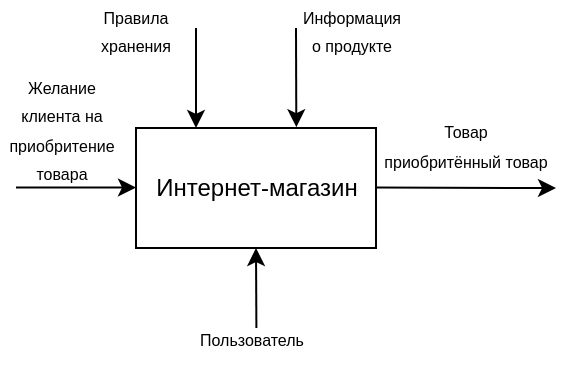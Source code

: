 <mxfile version="22.1.11" type="device">
  <diagram name="Page-1" id="e7e014a7-5840-1c2e-5031-d8a46d1fe8dd">
    <mxGraphModel dx="478" dy="246" grid="1" gridSize="10" guides="1" tooltips="1" connect="1" arrows="1" fold="1" page="1" pageScale="1" pageWidth="1169" pageHeight="826" background="none" math="0" shadow="0">
      <root>
        <mxCell id="0" />
        <mxCell id="1" parent="0" />
        <mxCell id="Iisope9N4qdOLBIXsUHn-41" value="" style="rounded=0;whiteSpace=wrap;html=1;" parent="1" vertex="1">
          <mxGeometry x="520" y="470" width="120" height="60" as="geometry" />
        </mxCell>
        <mxCell id="Iisope9N4qdOLBIXsUHn-42" value="Интернет-магазин&lt;br&gt;" style="text;html=1;strokeColor=none;fillColor=none;align=center;verticalAlign=middle;whiteSpace=wrap;rounded=0;" parent="1" vertex="1">
          <mxGeometry x="512.5" y="485" width="135" height="30" as="geometry" />
        </mxCell>
        <mxCell id="Iisope9N4qdOLBIXsUHn-44" value="" style="endArrow=classic;html=1;rounded=0;entryX=0;entryY=0.167;entryDx=0;entryDy=0;entryPerimeter=0;" parent="1" edge="1">
          <mxGeometry width="50" height="50" relative="1" as="geometry">
            <mxPoint x="460" y="499.76" as="sourcePoint" />
            <mxPoint x="520" y="499.78" as="targetPoint" />
          </mxGeometry>
        </mxCell>
        <mxCell id="Iisope9N4qdOLBIXsUHn-46" value="" style="endArrow=classic;html=1;rounded=0;entryX=0.25;entryY=0;entryDx=0;entryDy=0;" parent="1" target="Iisope9N4qdOLBIXsUHn-41" edge="1">
          <mxGeometry width="50" height="50" relative="1" as="geometry">
            <mxPoint x="550" y="420" as="sourcePoint" />
            <mxPoint x="580" y="420" as="targetPoint" />
          </mxGeometry>
        </mxCell>
        <mxCell id="Iisope9N4qdOLBIXsUHn-47" value="" style="endArrow=classic;html=1;rounded=0;entryX=0.668;entryY=-0.007;entryDx=0;entryDy=0;entryPerimeter=0;" parent="1" target="Iisope9N4qdOLBIXsUHn-41" edge="1">
          <mxGeometry width="50" height="50" relative="1" as="geometry">
            <mxPoint x="600" y="420" as="sourcePoint" />
            <mxPoint x="660" y="420" as="targetPoint" />
          </mxGeometry>
        </mxCell>
        <mxCell id="Iisope9N4qdOLBIXsUHn-50" value="" style="endArrow=classic;html=1;rounded=0;" parent="1" edge="1">
          <mxGeometry width="50" height="50" relative="1" as="geometry">
            <mxPoint x="640" y="499.8" as="sourcePoint" />
            <mxPoint x="730" y="500" as="targetPoint" />
          </mxGeometry>
        </mxCell>
        <mxCell id="Iisope9N4qdOLBIXsUHn-51" value="&lt;font style=&quot;font-size: 8px;&quot;&gt;Товар&lt;br&gt;приобритённый товар&lt;br&gt;&lt;/font&gt;" style="text;html=1;strokeColor=none;fillColor=none;align=center;verticalAlign=middle;whiteSpace=wrap;rounded=0;" parent="1" vertex="1">
          <mxGeometry x="630" y="460" width="110" height="35" as="geometry" />
        </mxCell>
        <mxCell id="Iisope9N4qdOLBIXsUHn-52" value="&lt;font style=&quot;font-size: 8px;&quot;&gt;Желание клиента на приобритение товара&lt;/font&gt;" style="text;html=1;strokeColor=none;fillColor=none;align=center;verticalAlign=middle;whiteSpace=wrap;rounded=0;" parent="1" vertex="1">
          <mxGeometry x="452.5" y="455" width="60" height="30" as="geometry" />
        </mxCell>
        <mxCell id="Iisope9N4qdOLBIXsUHn-54" value="&lt;font style=&quot;font-size: 8px;&quot;&gt;Правила хранения&lt;br&gt;&lt;br&gt;&lt;/font&gt;" style="text;html=1;strokeColor=none;fillColor=none;align=center;verticalAlign=middle;whiteSpace=wrap;rounded=0;" parent="1" vertex="1">
          <mxGeometry x="500" y="413" width="40" height="30" as="geometry" />
        </mxCell>
        <mxCell id="Iisope9N4qdOLBIXsUHn-55" value="&lt;font style=&quot;font-size: 8px;&quot;&gt;Информация о продукте&lt;br&gt;&lt;br&gt;&lt;/font&gt;" style="text;html=1;strokeColor=none;fillColor=none;align=center;verticalAlign=middle;whiteSpace=wrap;rounded=0;" parent="1" vertex="1">
          <mxGeometry x="607.5" y="413" width="40" height="30" as="geometry" />
        </mxCell>
        <mxCell id="Ho8PBcbTDPQKAn3JrXIB-1" value="" style="endArrow=classic;html=1;rounded=0;entryX=0;entryY=0.167;entryDx=0;entryDy=0;entryPerimeter=0;" parent="1" edge="1">
          <mxGeometry width="50" height="50" relative="1" as="geometry">
            <mxPoint x="580.2" y="570" as="sourcePoint" />
            <mxPoint x="580" y="530" as="targetPoint" />
          </mxGeometry>
        </mxCell>
        <mxCell id="Ho8PBcbTDPQKAn3JrXIB-2" value="&lt;font style=&quot;font-size: 8px;&quot;&gt;Пользователь&lt;/font&gt;" style="text;html=1;strokeColor=none;fillColor=none;align=center;verticalAlign=middle;whiteSpace=wrap;rounded=0;" parent="1" vertex="1">
          <mxGeometry x="547.5" y="560" width="60" height="30" as="geometry" />
        </mxCell>
      </root>
    </mxGraphModel>
  </diagram>
</mxfile>
